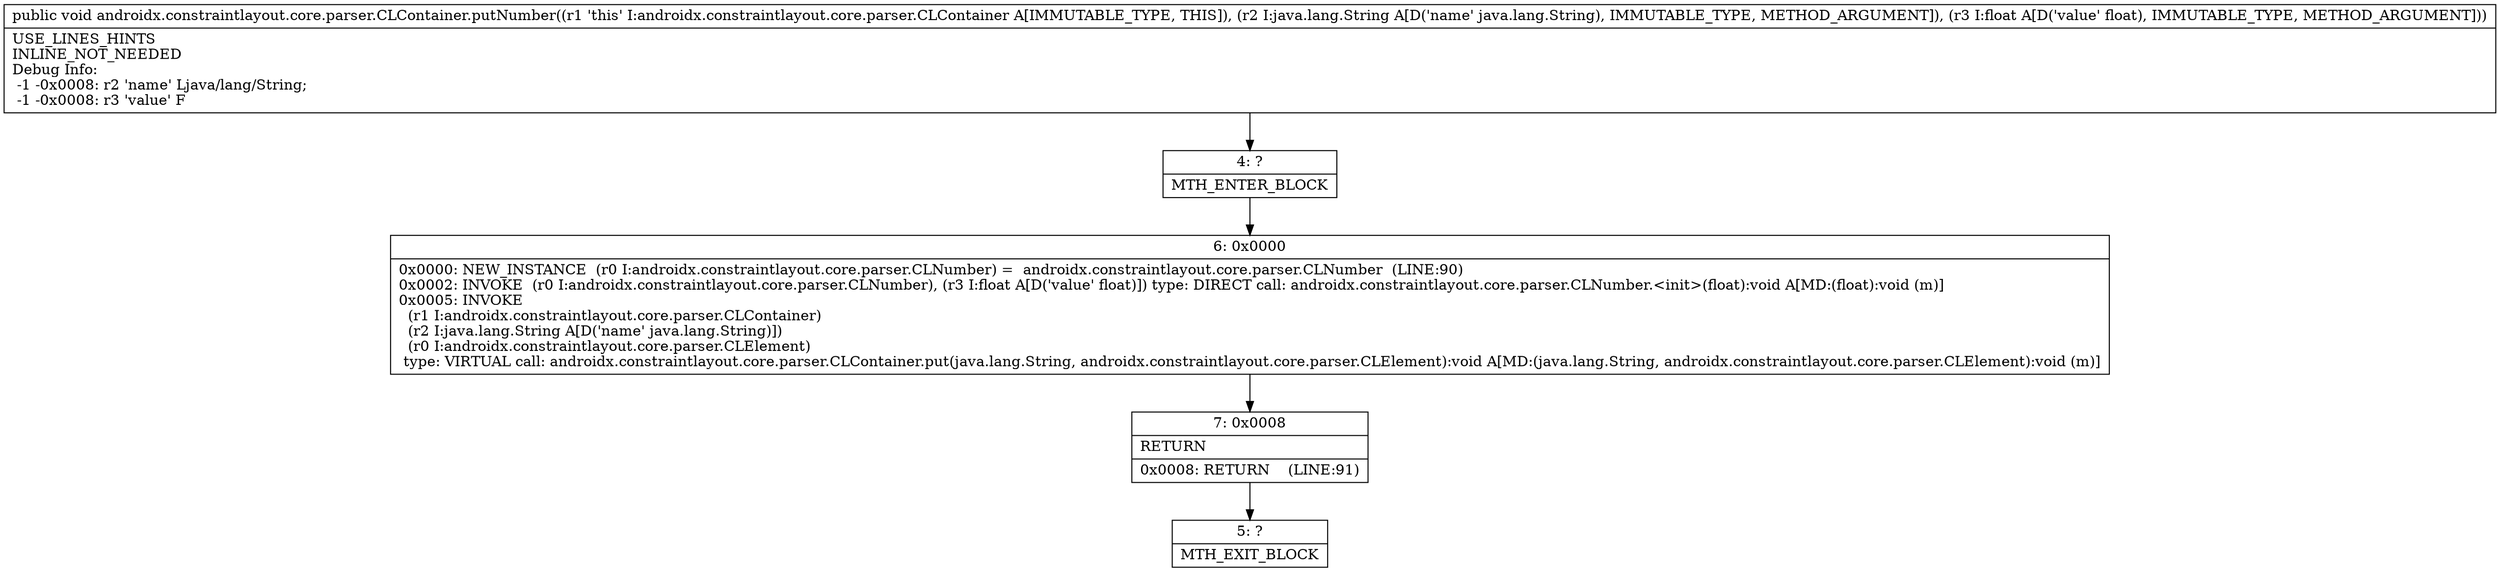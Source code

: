digraph "CFG forandroidx.constraintlayout.core.parser.CLContainer.putNumber(Ljava\/lang\/String;F)V" {
Node_4 [shape=record,label="{4\:\ ?|MTH_ENTER_BLOCK\l}"];
Node_6 [shape=record,label="{6\:\ 0x0000|0x0000: NEW_INSTANCE  (r0 I:androidx.constraintlayout.core.parser.CLNumber) =  androidx.constraintlayout.core.parser.CLNumber  (LINE:90)\l0x0002: INVOKE  (r0 I:androidx.constraintlayout.core.parser.CLNumber), (r3 I:float A[D('value' float)]) type: DIRECT call: androidx.constraintlayout.core.parser.CLNumber.\<init\>(float):void A[MD:(float):void (m)]\l0x0005: INVOKE  \l  (r1 I:androidx.constraintlayout.core.parser.CLContainer)\l  (r2 I:java.lang.String A[D('name' java.lang.String)])\l  (r0 I:androidx.constraintlayout.core.parser.CLElement)\l type: VIRTUAL call: androidx.constraintlayout.core.parser.CLContainer.put(java.lang.String, androidx.constraintlayout.core.parser.CLElement):void A[MD:(java.lang.String, androidx.constraintlayout.core.parser.CLElement):void (m)]\l}"];
Node_7 [shape=record,label="{7\:\ 0x0008|RETURN\l|0x0008: RETURN    (LINE:91)\l}"];
Node_5 [shape=record,label="{5\:\ ?|MTH_EXIT_BLOCK\l}"];
MethodNode[shape=record,label="{public void androidx.constraintlayout.core.parser.CLContainer.putNumber((r1 'this' I:androidx.constraintlayout.core.parser.CLContainer A[IMMUTABLE_TYPE, THIS]), (r2 I:java.lang.String A[D('name' java.lang.String), IMMUTABLE_TYPE, METHOD_ARGUMENT]), (r3 I:float A[D('value' float), IMMUTABLE_TYPE, METHOD_ARGUMENT]))  | USE_LINES_HINTS\lINLINE_NOT_NEEDED\lDebug Info:\l  \-1 \-0x0008: r2 'name' Ljava\/lang\/String;\l  \-1 \-0x0008: r3 'value' F\l}"];
MethodNode -> Node_4;Node_4 -> Node_6;
Node_6 -> Node_7;
Node_7 -> Node_5;
}

